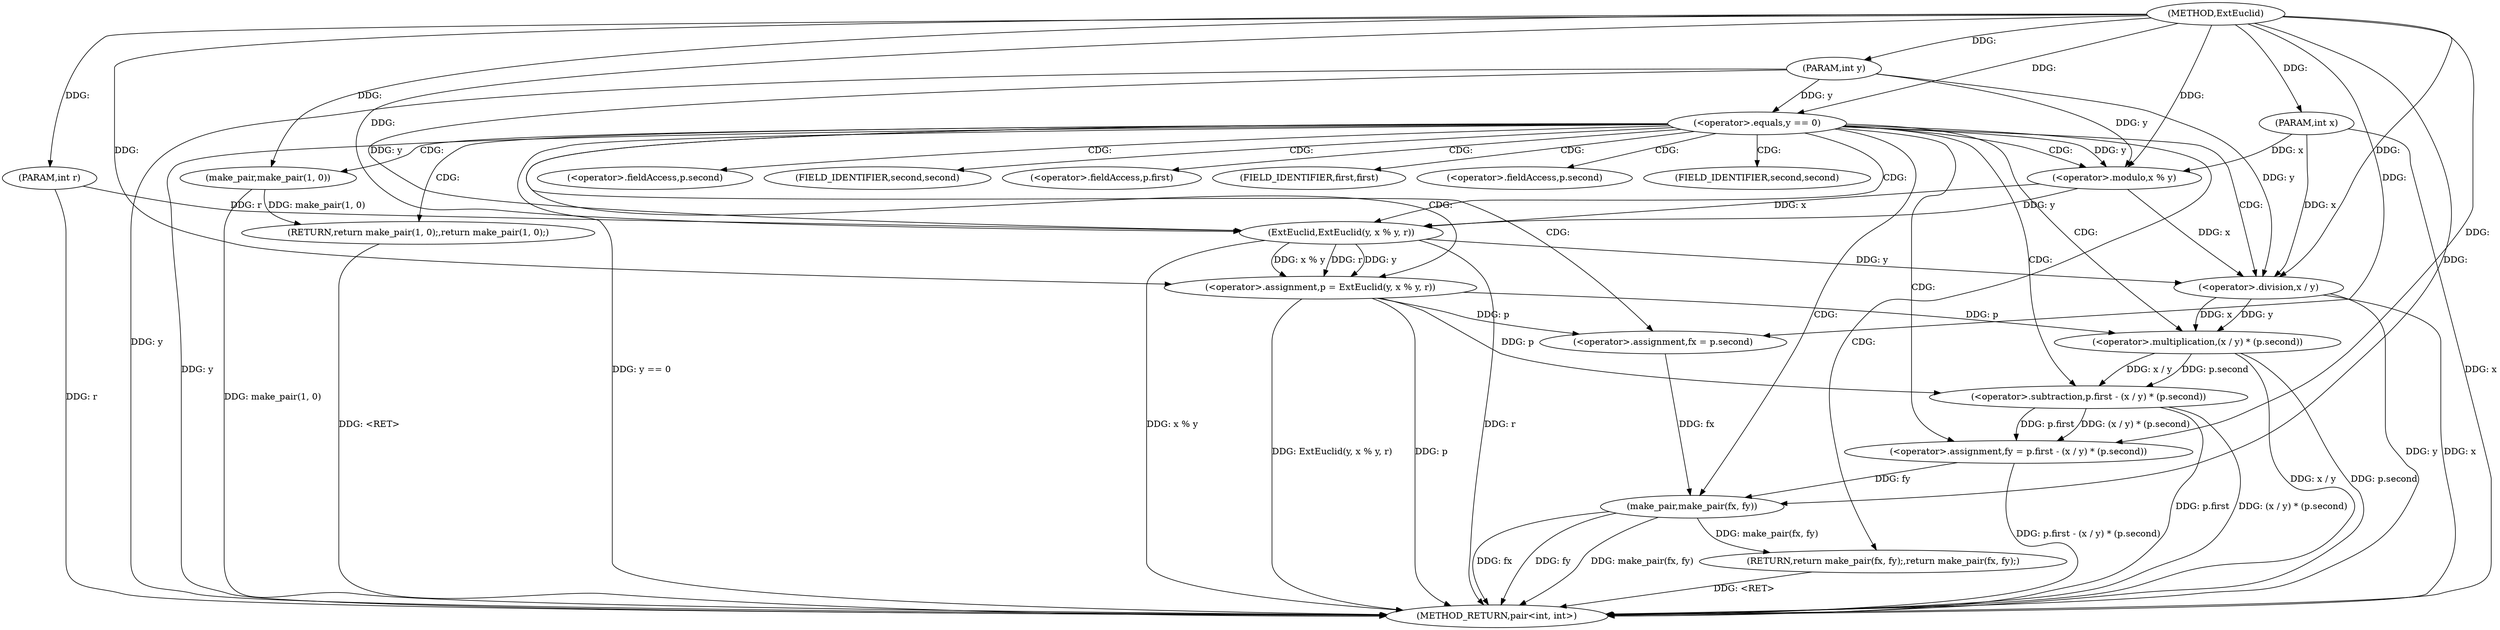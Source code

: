 digraph "ExtEuclid" {  
"1000303" [label = "(METHOD,ExtEuclid)" ]
"1000350" [label = "(METHOD_RETURN,pair<int, int>)" ]
"1000304" [label = "(PARAM,int x)" ]
"1000305" [label = "(PARAM,int y)" ]
"1000306" [label = "(PARAM,int r)" ]
"1000318" [label = "(<operator>.assignment,p = ExtEuclid(y, x % y, r))" ]
"1000327" [label = "(<operator>.assignment,fx = p.second)" ]
"1000333" [label = "(<operator>.assignment,fy = p.first - (x / y) * (p.second))" ]
"1000346" [label = "(RETURN,return make_pair(fx, fy);,return make_pair(fx, fy);)" ]
"1000309" [label = "(<operator>.equals,y == 0)" ]
"1000347" [label = "(make_pair,make_pair(fx, fy))" ]
"1000313" [label = "(RETURN,return make_pair(1, 0);,return make_pair(1, 0);)" ]
"1000320" [label = "(ExtEuclid,ExtEuclid(y, x % y, r))" ]
"1000335" [label = "(<operator>.subtraction,p.first - (x / y) * (p.second))" ]
"1000314" [label = "(make_pair,make_pair(1, 0))" ]
"1000322" [label = "(<operator>.modulo,x % y)" ]
"1000339" [label = "(<operator>.multiplication,(x / y) * (p.second))" ]
"1000340" [label = "(<operator>.division,x / y)" ]
"1000329" [label = "(<operator>.fieldAccess,p.second)" ]
"1000331" [label = "(FIELD_IDENTIFIER,second,second)" ]
"1000336" [label = "(<operator>.fieldAccess,p.first)" ]
"1000338" [label = "(FIELD_IDENTIFIER,first,first)" ]
"1000343" [label = "(<operator>.fieldAccess,p.second)" ]
"1000345" [label = "(FIELD_IDENTIFIER,second,second)" ]
  "1000304" -> "1000350"  [ label = "DDG: x"] 
  "1000305" -> "1000350"  [ label = "DDG: y"] 
  "1000306" -> "1000350"  [ label = "DDG: r"] 
  "1000309" -> "1000350"  [ label = "DDG: y"] 
  "1000309" -> "1000350"  [ label = "DDG: y == 0"] 
  "1000318" -> "1000350"  [ label = "DDG: p"] 
  "1000320" -> "1000350"  [ label = "DDG: x % y"] 
  "1000320" -> "1000350"  [ label = "DDG: r"] 
  "1000318" -> "1000350"  [ label = "DDG: ExtEuclid(y, x % y, r)"] 
  "1000335" -> "1000350"  [ label = "DDG: p.first"] 
  "1000340" -> "1000350"  [ label = "DDG: x"] 
  "1000340" -> "1000350"  [ label = "DDG: y"] 
  "1000339" -> "1000350"  [ label = "DDG: x / y"] 
  "1000339" -> "1000350"  [ label = "DDG: p.second"] 
  "1000335" -> "1000350"  [ label = "DDG: (x / y) * (p.second)"] 
  "1000333" -> "1000350"  [ label = "DDG: p.first - (x / y) * (p.second)"] 
  "1000347" -> "1000350"  [ label = "DDG: fx"] 
  "1000347" -> "1000350"  [ label = "DDG: fy"] 
  "1000347" -> "1000350"  [ label = "DDG: make_pair(fx, fy)"] 
  "1000314" -> "1000350"  [ label = "DDG: make_pair(1, 0)"] 
  "1000346" -> "1000350"  [ label = "DDG: <RET>"] 
  "1000313" -> "1000350"  [ label = "DDG: <RET>"] 
  "1000303" -> "1000304"  [ label = "DDG: "] 
  "1000303" -> "1000305"  [ label = "DDG: "] 
  "1000303" -> "1000306"  [ label = "DDG: "] 
  "1000320" -> "1000318"  [ label = "DDG: r"] 
  "1000320" -> "1000318"  [ label = "DDG: y"] 
  "1000320" -> "1000318"  [ label = "DDG: x % y"] 
  "1000318" -> "1000327"  [ label = "DDG: p"] 
  "1000335" -> "1000333"  [ label = "DDG: p.first"] 
  "1000335" -> "1000333"  [ label = "DDG: (x / y) * (p.second)"] 
  "1000347" -> "1000346"  [ label = "DDG: make_pair(fx, fy)"] 
  "1000303" -> "1000318"  [ label = "DDG: "] 
  "1000303" -> "1000327"  [ label = "DDG: "] 
  "1000303" -> "1000333"  [ label = "DDG: "] 
  "1000305" -> "1000309"  [ label = "DDG: y"] 
  "1000303" -> "1000309"  [ label = "DDG: "] 
  "1000314" -> "1000313"  [ label = "DDG: make_pair(1, 0)"] 
  "1000322" -> "1000320"  [ label = "DDG: y"] 
  "1000305" -> "1000320"  [ label = "DDG: y"] 
  "1000303" -> "1000320"  [ label = "DDG: "] 
  "1000306" -> "1000320"  [ label = "DDG: r"] 
  "1000322" -> "1000320"  [ label = "DDG: x"] 
  "1000318" -> "1000335"  [ label = "DDG: p"] 
  "1000339" -> "1000335"  [ label = "DDG: x / y"] 
  "1000339" -> "1000335"  [ label = "DDG: p.second"] 
  "1000327" -> "1000347"  [ label = "DDG: fx"] 
  "1000303" -> "1000347"  [ label = "DDG: "] 
  "1000333" -> "1000347"  [ label = "DDG: fy"] 
  "1000304" -> "1000322"  [ label = "DDG: x"] 
  "1000303" -> "1000322"  [ label = "DDG: "] 
  "1000309" -> "1000322"  [ label = "DDG: y"] 
  "1000305" -> "1000322"  [ label = "DDG: y"] 
  "1000340" -> "1000339"  [ label = "DDG: x"] 
  "1000340" -> "1000339"  [ label = "DDG: y"] 
  "1000318" -> "1000339"  [ label = "DDG: p"] 
  "1000303" -> "1000314"  [ label = "DDG: "] 
  "1000322" -> "1000340"  [ label = "DDG: x"] 
  "1000304" -> "1000340"  [ label = "DDG: x"] 
  "1000303" -> "1000340"  [ label = "DDG: "] 
  "1000320" -> "1000340"  [ label = "DDG: y"] 
  "1000305" -> "1000340"  [ label = "DDG: y"] 
  "1000309" -> "1000335"  [ label = "CDG: "] 
  "1000309" -> "1000346"  [ label = "CDG: "] 
  "1000309" -> "1000318"  [ label = "CDG: "] 
  "1000309" -> "1000333"  [ label = "CDG: "] 
  "1000309" -> "1000336"  [ label = "CDG: "] 
  "1000309" -> "1000329"  [ label = "CDG: "] 
  "1000309" -> "1000331"  [ label = "CDG: "] 
  "1000309" -> "1000314"  [ label = "CDG: "] 
  "1000309" -> "1000340"  [ label = "CDG: "] 
  "1000309" -> "1000347"  [ label = "CDG: "] 
  "1000309" -> "1000327"  [ label = "CDG: "] 
  "1000309" -> "1000343"  [ label = "CDG: "] 
  "1000309" -> "1000320"  [ label = "CDG: "] 
  "1000309" -> "1000345"  [ label = "CDG: "] 
  "1000309" -> "1000322"  [ label = "CDG: "] 
  "1000309" -> "1000313"  [ label = "CDG: "] 
  "1000309" -> "1000339"  [ label = "CDG: "] 
  "1000309" -> "1000338"  [ label = "CDG: "] 
}
